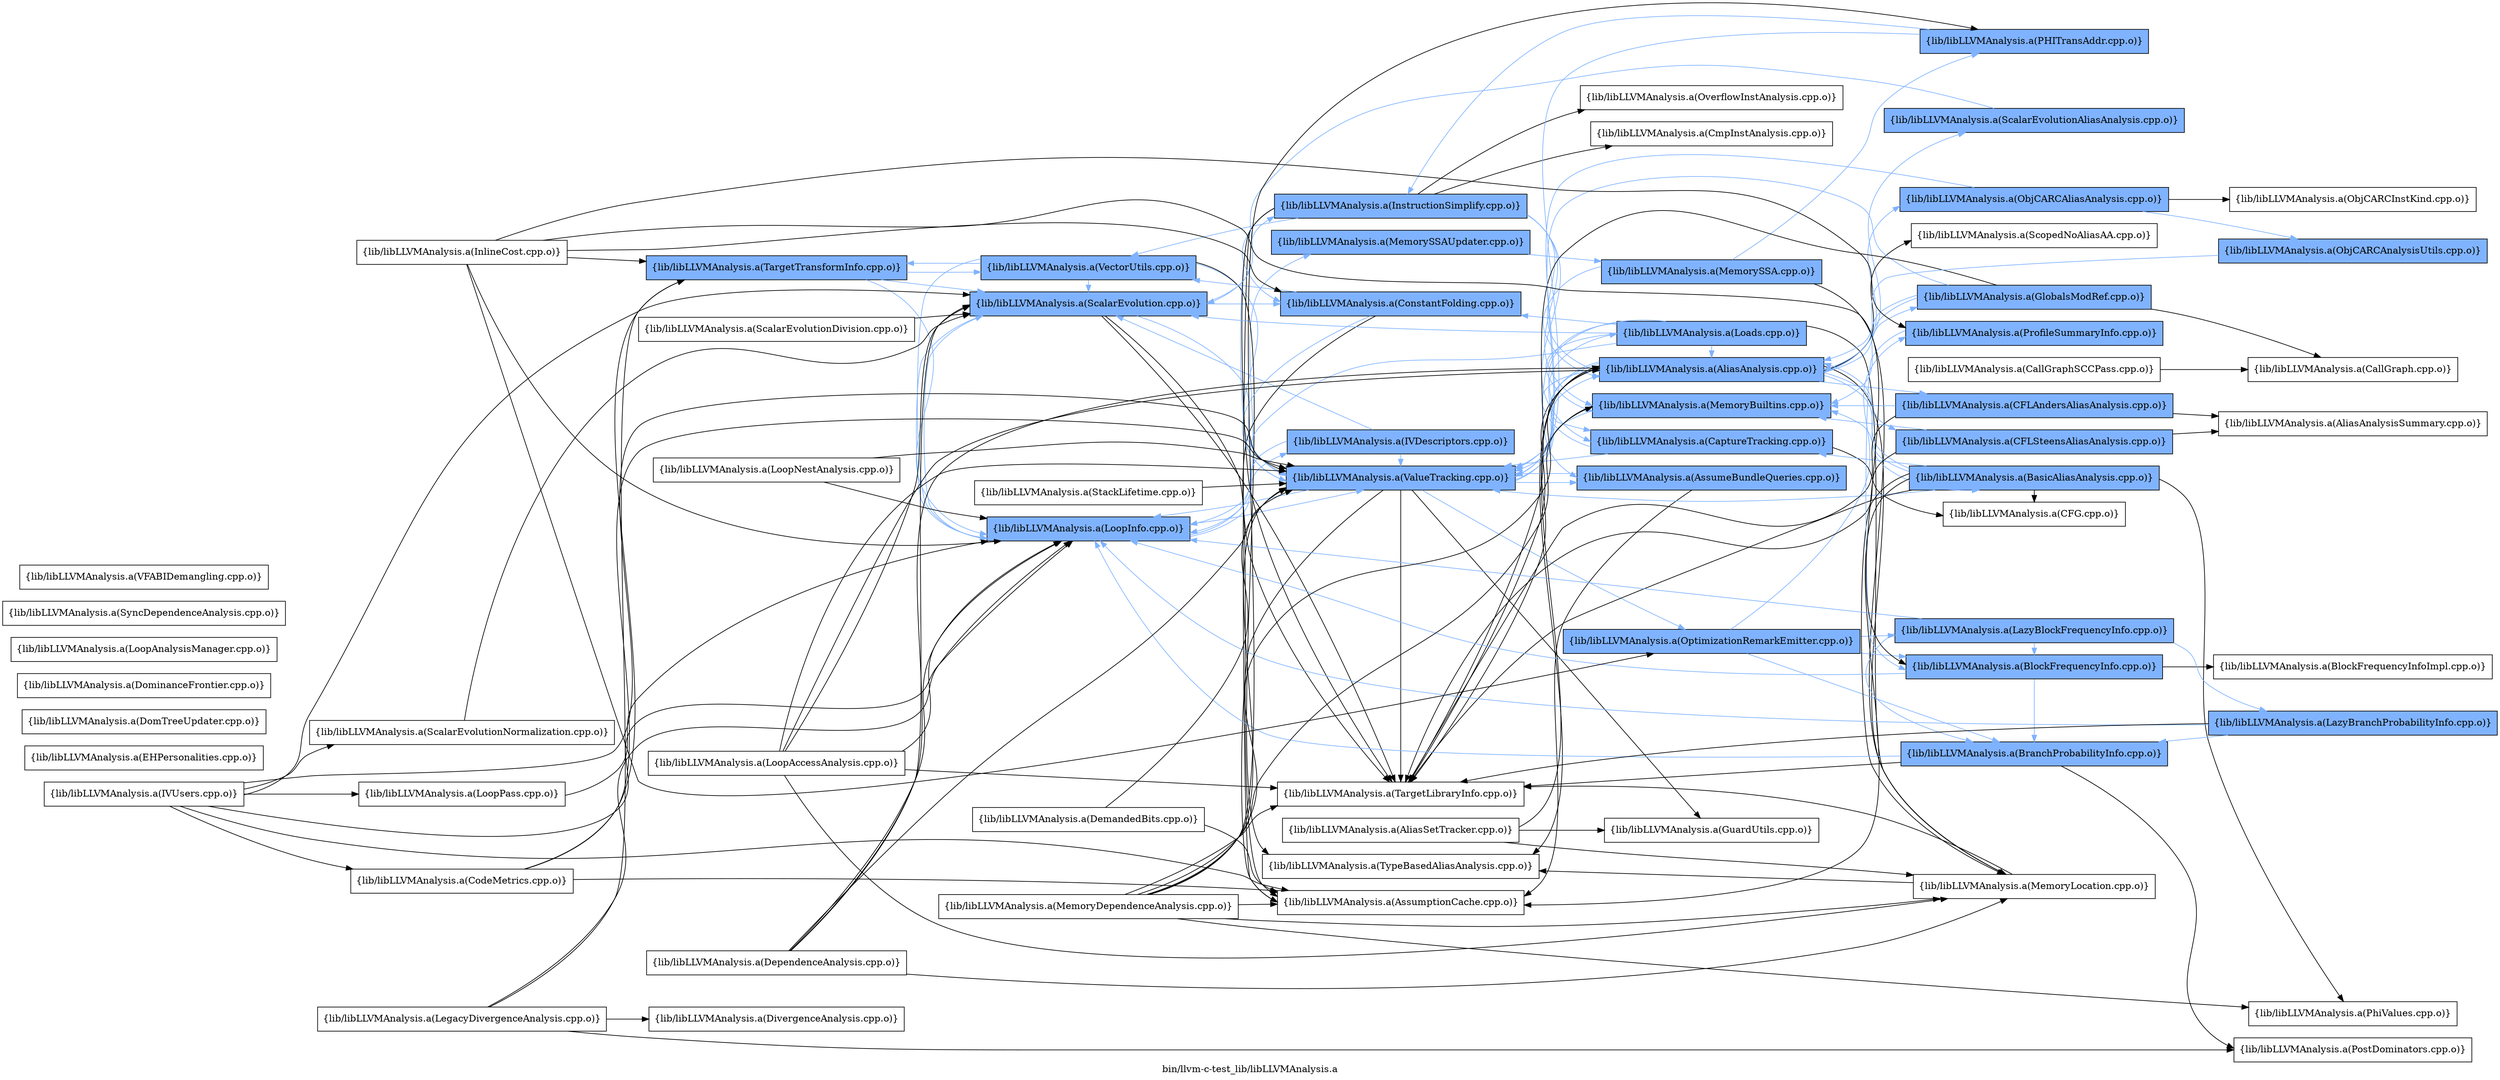 digraph "bin/llvm-c-test_lib/libLLVMAnalysis.a" {
	label="bin/llvm-c-test_lib/libLLVMAnalysis.a";
	rankdir=LR;
	{ rank=same; Node0x559273fa7fc8;  }
	{ rank=same; Node0x559273fa7b18; Node0x559273f9d2a8; Node0x559273fab218;  }
	{ rank=same; Node0x559273f9ed88; Node0x559273fa1678; Node0x559273fa9198; Node0x559273f9d7f8; Node0x559273facc58; Node0x559273faf9a8; Node0x559273fa86a8; Node0x559273fa9e68;  }
	{ rank=same; Node0x559273faa3b8; Node0x559273fa03b8; Node0x559273fa0778; Node0x559273f9f5a8; Node0x559273fa6bc8; Node0x559273fa3108; Node0x559273fad748; Node0x559273fb00d8; Node0x559273fa9148; Node0x559273fa02c8;  }
	{ rank=same; Node0x559273faa048; Node0x559273f9ef68; Node0x559273f9c858; Node0x559273faeaf8; Node0x559273fb0358; Node0x559273f9db68; Node0x559273fa1e48; Node0x559273faf728; Node0x559273fa9a08; Node0x559273f9cb28; Node0x559273f9d9d8; Node0x559273fab628; Node0x559273fa09a8; Node0x559273faedc8;  }

	Node0x559273fa7fc8 [shape=record,shape=box,group=1,style=filled,fillcolor="0.600000 0.5 1",label="{lib/libLLVMAnalysis.a(TargetTransformInfo.cpp.o)}"];
	Node0x559273fa7fc8 -> Node0x559273fa7b18[color="0.600000 0.5 1"];
	Node0x559273fa7fc8 -> Node0x559273f9d2a8[color="0.600000 0.5 1"];
	Node0x559273fa7fc8 -> Node0x559273fab218[color="0.600000 0.5 1"];
	Node0x559273fab218 [shape=record,shape=box,group=1,style=filled,fillcolor="0.600000 0.5 1",label="{lib/libLLVMAnalysis.a(VectorUtils.cpp.o)}"];
	Node0x559273fab218 -> Node0x559273fa7b18[color="0.600000 0.5 1"];
	Node0x559273fab218 -> Node0x559273f9d2a8[color="0.600000 0.5 1"];
	Node0x559273fab218 -> Node0x559273fa7fc8[color="0.600000 0.5 1"];
	Node0x559273fab218 -> Node0x559273fa9e68;
	Node0x559273fab218 -> Node0x559273fa9198[color="0.600000 0.5 1"];
	Node0x559273fa9198 [shape=record,shape=box,group=1,style=filled,fillcolor="0.600000 0.5 1",label="{lib/libLLVMAnalysis.a(ValueTracking.cpp.o)}"];
	Node0x559273fa9198 -> Node0x559273fa03b8[color="0.600000 0.5 1"];
	Node0x559273fa9198 -> Node0x559273fa0778[color="0.600000 0.5 1"];
	Node0x559273fa9198 -> Node0x559273f9d7f8;
	Node0x559273fa9198 -> Node0x559273f9f5a8;
	Node0x559273fa9198 -> Node0x559273fa6bc8[color="0.600000 0.5 1"];
	Node0x559273fa9198 -> Node0x559273fa7b18[color="0.600000 0.5 1"];
	Node0x559273fa9198 -> Node0x559273fa3108[color="0.600000 0.5 1"];
	Node0x559273fa9198 -> Node0x559273fa86a8;
	Node0x559273f9fa08 [shape=record,shape=box,group=0,label="{lib/libLLVMAnalysis.a(EHPersonalities.cpp.o)}"];
	Node0x559273fa09a8 [shape=record,shape=box,group=1,style=filled,fillcolor="0.600000 0.5 1",label="{lib/libLLVMAnalysis.a(ProfileSummaryInfo.cpp.o)}"];
	Node0x559273fa09a8 -> Node0x559273f9cb28[color="0.600000 0.5 1"];
	Node0x559273fa03b8 [shape=record,shape=box,group=1,style=filled,fillcolor="0.600000 0.5 1",label="{lib/libLLVMAnalysis.a(AliasAnalysis.cpp.o)}"];
	Node0x559273fa03b8 -> Node0x559273f9c858[color="0.600000 0.5 1"];
	Node0x559273fa03b8 -> Node0x559273faeaf8[color="0.600000 0.5 1"];
	Node0x559273fa03b8 -> Node0x559273fb0358[color="0.600000 0.5 1"];
	Node0x559273fa03b8 -> Node0x559273fad748[color="0.600000 0.5 1"];
	Node0x559273fa03b8 -> Node0x559273f9db68[color="0.600000 0.5 1"];
	Node0x559273fa03b8 -> Node0x559273faa048;
	Node0x559273fa03b8 -> Node0x559273fa1e48[color="0.600000 0.5 1"];
	Node0x559273fa03b8 -> Node0x559273faf728[color="0.600000 0.5 1"];
	Node0x559273fa03b8 -> Node0x559273fa86a8;
	Node0x559273fa03b8 -> Node0x559273fa9e68;
	Node0x559273fa03b8 -> Node0x559273fa9a08;
	Node0x559273fa03b8 -> Node0x559273fa9198[color="0.600000 0.5 1"];
	Node0x559273fa14e8 [shape=record,shape=box,group=0,label="{lib/libLLVMAnalysis.a(DomTreeUpdater.cpp.o)}"];
	Node0x559273fa7b18 [shape=record,shape=box,group=1,style=filled,fillcolor="0.600000 0.5 1",label="{lib/libLLVMAnalysis.a(LoopInfo.cpp.o)}"];
	Node0x559273fa7b18 -> Node0x559273f9ed88[color="0.600000 0.5 1"];
	Node0x559273fa7b18 -> Node0x559273fa1678[color="0.600000 0.5 1"];
	Node0x559273fa7b18 -> Node0x559273f9d2a8[color="0.600000 0.5 1"];
	Node0x559273fa7b18 -> Node0x559273fa9198[color="0.600000 0.5 1"];
	Node0x559273f9d2a8 [shape=record,shape=box,group=1,style=filled,fillcolor="0.600000 0.5 1",label="{lib/libLLVMAnalysis.a(ScalarEvolution.cpp.o)}"];
	Node0x559273f9d2a8 -> Node0x559273f9d7f8;
	Node0x559273f9d2a8 -> Node0x559273facc58[color="0.600000 0.5 1"];
	Node0x559273f9d2a8 -> Node0x559273faf9a8[color="0.600000 0.5 1"];
	Node0x559273f9d2a8 -> Node0x559273fa7b18[color="0.600000 0.5 1"];
	Node0x559273f9d2a8 -> Node0x559273fa86a8;
	Node0x559273f9d2a8 -> Node0x559273fa9198[color="0.600000 0.5 1"];
	Node0x559273fa86a8 [shape=record,shape=box,group=0,label="{lib/libLLVMAnalysis.a(TargetLibraryInfo.cpp.o)}"];
	Node0x559273f9cb28 [shape=record,shape=box,group=1,style=filled,fillcolor="0.600000 0.5 1",label="{lib/libLLVMAnalysis.a(BlockFrequencyInfo.cpp.o)}"];
	Node0x559273f9cb28 -> Node0x559273f9eb58;
	Node0x559273f9cb28 -> Node0x559273f9d9d8[color="0.600000 0.5 1"];
	Node0x559273f9cb28 -> Node0x559273fa7b18[color="0.600000 0.5 1"];
	Node0x559273f9d9d8 [shape=record,shape=box,group=1,style=filled,fillcolor="0.600000 0.5 1",label="{lib/libLLVMAnalysis.a(BranchProbabilityInfo.cpp.o)}"];
	Node0x559273f9d9d8 -> Node0x559273fa7b18[color="0.600000 0.5 1"];
	Node0x559273f9d9d8 -> Node0x559273fa12b8;
	Node0x559273f9d9d8 -> Node0x559273fa86a8;
	Node0x559273fa3108 [shape=record,shape=box,group=1,style=filled,fillcolor="0.600000 0.5 1",label="{lib/libLLVMAnalysis.a(OptimizationRemarkEmitter.cpp.o)}"];
	Node0x559273fa3108 -> Node0x559273f9cb28[color="0.600000 0.5 1"];
	Node0x559273fa3108 -> Node0x559273f9d9d8[color="0.600000 0.5 1"];
	Node0x559273fa3108 -> Node0x559273fab628[color="0.600000 0.5 1"];
	Node0x559273fa3108 -> Node0x559273fa09a8[color="0.600000 0.5 1"];
	Node0x559273fa9e68 [shape=record,shape=box,group=0,label="{lib/libLLVMAnalysis.a(TypeBasedAliasAnalysis.cpp.o)}"];
	Node0x559273fab628 [shape=record,shape=box,group=1,style=filled,fillcolor="0.600000 0.5 1",label="{lib/libLLVMAnalysis.a(LazyBlockFrequencyInfo.cpp.o)}"];
	Node0x559273fab628 -> Node0x559273f9cb28[color="0.600000 0.5 1"];
	Node0x559273fab628 -> Node0x559273f9d9d8[color="0.600000 0.5 1"];
	Node0x559273fab628 -> Node0x559273fabd58[color="0.600000 0.5 1"];
	Node0x559273fab628 -> Node0x559273fa7b18[color="0.600000 0.5 1"];
	Node0x559273fac438 [shape=record,shape=box,group=0,label="{lib/libLLVMAnalysis.a(LegacyDivergenceAnalysis.cpp.o)}"];
	Node0x559273fac438 -> Node0x559273facc08;
	Node0x559273fac438 -> Node0x559273fa7b18;
	Node0x559273fac438 -> Node0x559273fa12b8;
	Node0x559273fac438 -> Node0x559273fa7fc8;
	Node0x559273facc58 [shape=record,shape=box,group=1,style=filled,fillcolor="0.600000 0.5 1",label="{lib/libLLVMAnalysis.a(ConstantFolding.cpp.o)}"];
	Node0x559273facc58 -> Node0x559273fa86a8;
	Node0x559273facc58 -> Node0x559273fa9198[color="0.600000 0.5 1"];
	Node0x559273facc58 -> Node0x559273fab218[color="0.600000 0.5 1"];
	Node0x559273faedc8 [shape=record,shape=box,group=0,label="{lib/libLLVMAnalysis.a(CFG.cpp.o)}"];
	Node0x559273f9eb58 [shape=record,shape=box,group=0,label="{lib/libLLVMAnalysis.a(BlockFrequencyInfoImpl.cpp.o)}"];
	Node0x559273f9c858 [shape=record,shape=box,group=1,style=filled,fillcolor="0.600000 0.5 1",label="{lib/libLLVMAnalysis.a(BasicAliasAnalysis.cpp.o)}"];
	Node0x559273f9c858 -> Node0x559273fa03b8[color="0.600000 0.5 1"];
	Node0x559273f9c858 -> Node0x559273f9d7f8;
	Node0x559273f9c858 -> Node0x559273faedc8;
	Node0x559273f9c858 -> Node0x559273fad748[color="0.600000 0.5 1"];
	Node0x559273f9c858 -> Node0x559273fa9148[color="0.600000 0.5 1"];
	Node0x559273f9c858 -> Node0x559273faa048;
	Node0x559273f9c858 -> Node0x559273fa0d68;
	Node0x559273f9c858 -> Node0x559273fa86a8;
	Node0x559273f9c858 -> Node0x559273fa9198[color="0.600000 0.5 1"];
	Node0x559273f9f288 [shape=record,shape=box,group=0,label="{lib/libLLVMAnalysis.a(DominanceFrontier.cpp.o)}"];
	Node0x559273f9db68 [shape=record,shape=box,group=1,style=filled,fillcolor="0.600000 0.5 1",label="{lib/libLLVMAnalysis.a(GlobalsModRef.cpp.o)}"];
	Node0x559273f9db68 -> Node0x559273fa03b8[color="0.600000 0.5 1"];
	Node0x559273f9db68 -> Node0x559273fac168;
	Node0x559273f9db68 -> Node0x559273fa9148[color="0.600000 0.5 1"];
	Node0x559273f9db68 -> Node0x559273fa86a8;
	Node0x559273f9db68 -> Node0x559273fa9198[color="0.600000 0.5 1"];
	Node0x559273fae328 [shape=record,shape=box,group=0,label="{lib/libLLVMAnalysis.a(IVUsers.cpp.o)}"];
	Node0x559273fae328 -> Node0x559273f9d7f8;
	Node0x559273fae328 -> Node0x559273faeeb8;
	Node0x559273fae328 -> Node0x559273fa7b18;
	Node0x559273fae328 -> Node0x559273fa87e8;
	Node0x559273fae328 -> Node0x559273f9d2a8;
	Node0x559273fae328 -> Node0x559273fa71b8;
	Node0x559273fae328 -> Node0x559273fa9198;
	Node0x559273fa9828 [shape=record,shape=box,group=0,label="{lib/libLLVMAnalysis.a(MemoryDependenceAnalysis.cpp.o)}"];
	Node0x559273fa9828 -> Node0x559273fa03b8;
	Node0x559273fa9828 -> Node0x559273f9d7f8;
	Node0x559273fa9828 -> Node0x559273fa9148;
	Node0x559273fa9828 -> Node0x559273faa048;
	Node0x559273fa9828 -> Node0x559273f9ef68;
	Node0x559273fa9828 -> Node0x559273fa0d68;
	Node0x559273fa9828 -> Node0x559273fa86a8;
	Node0x559273fa9828 -> Node0x559273fa9198;
	Node0x559273faf728 [shape=record,shape=box,group=1,style=filled,fillcolor="0.600000 0.5 1",label="{lib/libLLVMAnalysis.a(ScalarEvolutionAliasAnalysis.cpp.o)}"];
	Node0x559273faf728 -> Node0x559273f9d2a8[color="0.600000 0.5 1"];
	Node0x559273fa6bc8 [shape=record,shape=box,group=1,style=filled,fillcolor="0.600000 0.5 1",label="{lib/libLLVMAnalysis.a(Loads.cpp.o)}"];
	Node0x559273fa6bc8 -> Node0x559273fa03b8[color="0.600000 0.5 1"];
	Node0x559273fa6bc8 -> Node0x559273fa0778[color="0.600000 0.5 1"];
	Node0x559273fa6bc8 -> Node0x559273facc58[color="0.600000 0.5 1"];
	Node0x559273fa6bc8 -> Node0x559273fa7b18[color="0.600000 0.5 1"];
	Node0x559273fa6bc8 -> Node0x559273fa9148[color="0.600000 0.5 1"];
	Node0x559273fa6bc8 -> Node0x559273faa048;
	Node0x559273fa6bc8 -> Node0x559273f9d2a8[color="0.600000 0.5 1"];
	Node0x559273fa6bc8 -> Node0x559273fa9198[color="0.600000 0.5 1"];
	Node0x559273faa048 [shape=record,shape=box,group=0,label="{lib/libLLVMAnalysis.a(MemoryLocation.cpp.o)}"];
	Node0x559273faa048 -> Node0x559273fa86a8;
	Node0x559273faa048 -> Node0x559273fa9e68;
	Node0x559273faeaf8 [shape=record,shape=box,group=1,style=filled,fillcolor="0.600000 0.5 1",label="{lib/libLLVMAnalysis.a(CFLAndersAliasAnalysis.cpp.o)}"];
	Node0x559273faeaf8 -> Node0x559273fadd38;
	Node0x559273faeaf8 -> Node0x559273fa9148[color="0.600000 0.5 1"];
	Node0x559273faeaf8 -> Node0x559273fa86a8;
	Node0x559273fb0358 [shape=record,shape=box,group=1,style=filled,fillcolor="0.600000 0.5 1",label="{lib/libLLVMAnalysis.a(CFLSteensAliasAnalysis.cpp.o)}"];
	Node0x559273fb0358 -> Node0x559273fadd38;
	Node0x559273fb0358 -> Node0x559273fa9148[color="0.600000 0.5 1"];
	Node0x559273fb0358 -> Node0x559273fa86a8;
	Node0x559273fada68 [shape=record,shape=box,group=0,label="{lib/libLLVMAnalysis.a(CallGraphSCCPass.cpp.o)}"];
	Node0x559273fada68 -> Node0x559273fac168;
	Node0x559273fa9a08 [shape=record,shape=box,group=0,label="{lib/libLLVMAnalysis.a(ScopedNoAliasAA.cpp.o)}"];
	Node0x559273faf9a8 [shape=record,shape=box,group=1,style=filled,fillcolor="0.600000 0.5 1",label="{lib/libLLVMAnalysis.a(InstructionSimplify.cpp.o)}"];
	Node0x559273faf9a8 -> Node0x559273fa03b8[color="0.600000 0.5 1"];
	Node0x559273faf9a8 -> Node0x559273f9d7f8;
	Node0x559273faf9a8 -> Node0x559273fad748[color="0.600000 0.5 1"];
	Node0x559273faf9a8 -> Node0x559273facc58[color="0.600000 0.5 1"];
	Node0x559273faf9a8 -> Node0x559273fb00d8;
	Node0x559273faf9a8 -> Node0x559273fa9148[color="0.600000 0.5 1"];
	Node0x559273faf9a8 -> Node0x559273fa02c8;
	Node0x559273faf9a8 -> Node0x559273fa86a8;
	Node0x559273faf9a8 -> Node0x559273fa9198[color="0.600000 0.5 1"];
	Node0x559273faf9a8 -> Node0x559273fab218[color="0.600000 0.5 1"];
	Node0x559273f9d7f8 [shape=record,shape=box,group=0,label="{lib/libLLVMAnalysis.a(AssumptionCache.cpp.o)}"];
	Node0x559273faa3b8 [shape=record,shape=box,group=1,style=filled,fillcolor="0.600000 0.5 1",label="{lib/libLLVMAnalysis.a(MemorySSA.cpp.o)}"];
	Node0x559273faa3b8 -> Node0x559273fa03b8[color="0.600000 0.5 1"];
	Node0x559273faa3b8 -> Node0x559273faa048;
	Node0x559273faa3b8 -> Node0x559273f9ef68[color="0.600000 0.5 1"];
	Node0x559273fa1678 [shape=record,shape=box,group=1,style=filled,fillcolor="0.600000 0.5 1",label="{lib/libLLVMAnalysis.a(MemorySSAUpdater.cpp.o)}"];
	Node0x559273fa1678 -> Node0x559273faa3b8[color="0.600000 0.5 1"];
	Node0x559273fa2a28 [shape=record,shape=box,group=0,label="{lib/libLLVMAnalysis.a(ObjCARCInstKind.cpp.o)}"];
	Node0x559273faf0e8 [shape=record,shape=box,group=0,label="{lib/libLLVMAnalysis.a(InlineCost.cpp.o)}"];
	Node0x559273faf0e8 -> Node0x559273f9cb28;
	Node0x559273faf0e8 -> Node0x559273facc58;
	Node0x559273faf0e8 -> Node0x559273fa7b18;
	Node0x559273faf0e8 -> Node0x559273fa3108;
	Node0x559273faf0e8 -> Node0x559273fa09a8;
	Node0x559273faf0e8 -> Node0x559273fa7fc8;
	Node0x559273fa6c18 [shape=record,shape=box,group=0,label="{lib/libLLVMAnalysis.a(StackLifetime.cpp.o)}"];
	Node0x559273fa6c18 -> Node0x559273fa9198;
	Node0x559273fa0868 [shape=record,shape=box,group=0,label="{lib/libLLVMAnalysis.a(DemandedBits.cpp.o)}"];
	Node0x559273fa0868 -> Node0x559273f9d7f8;
	Node0x559273fa0868 -> Node0x559273fa9198;
	Node0x559273fa6538 [shape=record,shape=box,group=0,label="{lib/libLLVMAnalysis.a(LoopAccessAnalysis.cpp.o)}"];
	Node0x559273fa6538 -> Node0x559273fa03b8;
	Node0x559273fa6538 -> Node0x559273fa7b18;
	Node0x559273fa6538 -> Node0x559273faa048;
	Node0x559273fa6538 -> Node0x559273f9d2a8;
	Node0x559273fa6538 -> Node0x559273fa86a8;
	Node0x559273fa6538 -> Node0x559273fa9198;
	Node0x559273fa87e8 [shape=record,shape=box,group=0,label="{lib/libLLVMAnalysis.a(LoopPass.cpp.o)}"];
	Node0x559273fa87e8 -> Node0x559273fa7b18;
	Node0x559273fa71b8 [shape=record,shape=box,group=0,label="{lib/libLLVMAnalysis.a(ScalarEvolutionNormalization.cpp.o)}"];
	Node0x559273fa71b8 -> Node0x559273f9d2a8;
	Node0x559273fa9148 [shape=record,shape=box,group=1,style=filled,fillcolor="0.600000 0.5 1",label="{lib/libLLVMAnalysis.a(MemoryBuiltins.cpp.o)}"];
	Node0x559273fa9148 -> Node0x559273fa86a8;
	Node0x559273fa9148 -> Node0x559273fa9198[color="0.600000 0.5 1"];
	Node0x559273fa12b8 [shape=record,shape=box,group=0,label="{lib/libLLVMAnalysis.a(PostDominators.cpp.o)}"];
	Node0x559273f9ed88 [shape=record,shape=box,group=1,style=filled,fillcolor="0.600000 0.5 1",label="{lib/libLLVMAnalysis.a(IVDescriptors.cpp.o)}"];
	Node0x559273f9ed88 -> Node0x559273fa7b18[color="0.600000 0.5 1"];
	Node0x559273f9ed88 -> Node0x559273f9d2a8[color="0.600000 0.5 1"];
	Node0x559273f9ed88 -> Node0x559273fa9198[color="0.600000 0.5 1"];
	Node0x559273fac168 [shape=record,shape=box,group=0,label="{lib/libLLVMAnalysis.a(CallGraph.cpp.o)}"];
	Node0x559273fad748 [shape=record,shape=box,group=1,style=filled,fillcolor="0.600000 0.5 1",label="{lib/libLLVMAnalysis.a(CaptureTracking.cpp.o)}"];
	Node0x559273fad748 -> Node0x559273fa03b8[color="0.600000 0.5 1"];
	Node0x559273fad748 -> Node0x559273faedc8;
	Node0x559273fad748 -> Node0x559273fa9198[color="0.600000 0.5 1"];
	Node0x559273fa0778 [shape=record,shape=box,group=1,style=filled,fillcolor="0.600000 0.5 1",label="{lib/libLLVMAnalysis.a(AssumeBundleQueries.cpp.o)}"];
	Node0x559273fa0778 -> Node0x559273f9d7f8;
	Node0x559273fa0778 -> Node0x559273fa9198[color="0.600000 0.5 1"];
	Node0x559273fa0c78 [shape=record,shape=box,group=0,label="{lib/libLLVMAnalysis.a(DependenceAnalysis.cpp.o)}"];
	Node0x559273fa0c78 -> Node0x559273fa03b8;
	Node0x559273fa0c78 -> Node0x559273fa7b18;
	Node0x559273fa0c78 -> Node0x559273faa048;
	Node0x559273fa0c78 -> Node0x559273f9d2a8;
	Node0x559273fa0c78 -> Node0x559273fa9198;
	Node0x559273f9f5a8 [shape=record,shape=box,group=0,label="{lib/libLLVMAnalysis.a(GuardUtils.cpp.o)}"];
	Node0x559273fa1e48 [shape=record,shape=box,group=1,style=filled,fillcolor="0.600000 0.5 1",label="{lib/libLLVMAnalysis.a(ObjCARCAliasAnalysis.cpp.o)}"];
	Node0x559273fa1e48 -> Node0x559273fa3a68[color="0.600000 0.5 1"];
	Node0x559273fa1e48 -> Node0x559273fa2a28;
	Node0x559273fa1e48 -> Node0x559273fa9198[color="0.600000 0.5 1"];
	Node0x559273fa0d68 [shape=record,shape=box,group=0,label="{lib/libLLVMAnalysis.a(PhiValues.cpp.o)}"];
	Node0x559273fadd38 [shape=record,shape=box,group=0,label="{lib/libLLVMAnalysis.a(AliasAnalysisSummary.cpp.o)}"];
	Node0x559273faeeb8 [shape=record,shape=box,group=0,label="{lib/libLLVMAnalysis.a(CodeMetrics.cpp.o)}"];
	Node0x559273faeeb8 -> Node0x559273f9d7f8;
	Node0x559273faeeb8 -> Node0x559273fa7fc8;
	Node0x559273faeeb8 -> Node0x559273fa9198;
	Node0x559273fb00d8 [shape=record,shape=box,group=0,label="{lib/libLLVMAnalysis.a(CmpInstAnalysis.cpp.o)}"];
	Node0x559273fa02c8 [shape=record,shape=box,group=0,label="{lib/libLLVMAnalysis.a(OverflowInstAnalysis.cpp.o)}"];
	Node0x559273fabd58 [shape=record,shape=box,group=1,style=filled,fillcolor="0.600000 0.5 1",label="{lib/libLLVMAnalysis.a(LazyBranchProbabilityInfo.cpp.o)}"];
	Node0x559273fabd58 -> Node0x559273f9d9d8[color="0.600000 0.5 1"];
	Node0x559273fabd58 -> Node0x559273fa7b18[color="0.600000 0.5 1"];
	Node0x559273fabd58 -> Node0x559273fa86a8;
	Node0x559273facc08 [shape=record,shape=box,group=0,label="{lib/libLLVMAnalysis.a(DivergenceAnalysis.cpp.o)}"];
	Node0x559273fa6c68 [shape=record,shape=box,group=0,label="{lib/libLLVMAnalysis.a(AliasSetTracker.cpp.o)}"];
	Node0x559273fa6c68 -> Node0x559273fa03b8;
	Node0x559273fa6c68 -> Node0x559273f9f5a8;
	Node0x559273fa6c68 -> Node0x559273faa048;
	Node0x559273fa73e8 [shape=record,shape=box,group=0,label="{lib/libLLVMAnalysis.a(LoopAnalysisManager.cpp.o)}"];
	Node0x559273fa8338 [shape=record,shape=box,group=0,label="{lib/libLLVMAnalysis.a(LoopNestAnalysis.cpp.o)}"];
	Node0x559273fa8338 -> Node0x559273fa7b18;
	Node0x559273fa8338 -> Node0x559273fa9198;
	Node0x559273f9ef68 [shape=record,shape=box,group=1,style=filled,fillcolor="0.600000 0.5 1",label="{lib/libLLVMAnalysis.a(PHITransAddr.cpp.o)}"];
	Node0x559273f9ef68 -> Node0x559273faf9a8[color="0.600000 0.5 1"];
	Node0x559273f9ef68 -> Node0x559273fa9198[color="0.600000 0.5 1"];
	Node0x559273fa3a68 [shape=record,shape=box,group=1,style=filled,fillcolor="0.600000 0.5 1",label="{lib/libLLVMAnalysis.a(ObjCARCAnalysisUtils.cpp.o)}"];
	Node0x559273fa3a68 -> Node0x559273fa03b8[color="0.600000 0.5 1"];
	Node0x559273faf4f8 [shape=record,shape=box,group=0,label="{lib/libLLVMAnalysis.a(ScalarEvolutionDivision.cpp.o)}"];
	Node0x559273faf4f8 -> Node0x559273f9d2a8;
	Node0x559273fa69e8 [shape=record,shape=box,group=0,label="{lib/libLLVMAnalysis.a(SyncDependenceAnalysis.cpp.o)}"];
	Node0x559273f9db18 [shape=record,shape=box,group=0,label="{lib/libLLVMAnalysis.a(VFABIDemangling.cpp.o)}"];
}
